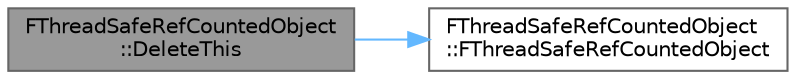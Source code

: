 digraph "FThreadSafeRefCountedObject::DeleteThis"
{
 // INTERACTIVE_SVG=YES
 // LATEX_PDF_SIZE
  bgcolor="transparent";
  edge [fontname=Helvetica,fontsize=10,labelfontname=Helvetica,labelfontsize=10];
  node [fontname=Helvetica,fontsize=10,shape=box,height=0.2,width=0.4];
  rankdir="LR";
  Node1 [id="Node000001",label="FThreadSafeRefCountedObject\l::DeleteThis",height=0.2,width=0.4,color="gray40", fillcolor="grey60", style="filled", fontcolor="black",tooltip=" "];
  Node1 -> Node2 [id="edge1_Node000001_Node000002",color="steelblue1",style="solid",tooltip=" "];
  Node2 [id="Node000002",label="FThreadSafeRefCountedObject\l::FThreadSafeRefCountedObject",height=0.2,width=0.4,color="grey40", fillcolor="white", style="filled",URL="$de/dec/classFThreadSafeRefCountedObject.html#a494b3b849d0b9aac1d846883c35db633",tooltip=" "];
}
